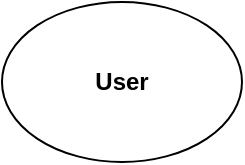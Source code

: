 <mxfile version="21.6.9" type="github">
  <diagram name="Page-1" id="v-_1O0fSXDg8Y6ZsFJeV">
    <mxGraphModel dx="1050" dy="534" grid="1" gridSize="10" guides="1" tooltips="1" connect="1" arrows="1" fold="1" page="1" pageScale="1" pageWidth="850" pageHeight="1100" math="0" shadow="0">
      <root>
        <mxCell id="0" />
        <mxCell id="1" parent="0" />
        <mxCell id="CLkOa5uc5BoijxsKZfwc-1" value="&lt;b&gt;User&lt;/b&gt;" style="ellipse;whiteSpace=wrap;html=1;" vertex="1" parent="1">
          <mxGeometry x="160" y="80" width="120" height="80" as="geometry" />
        </mxCell>
      </root>
    </mxGraphModel>
  </diagram>
</mxfile>
